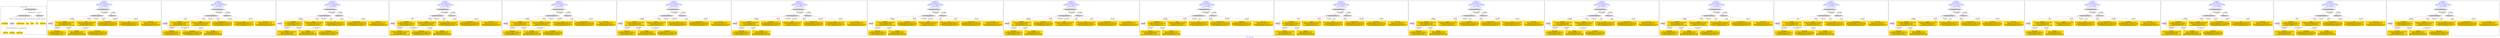 digraph n0 {
fontcolor="blue"
remincross="true"
label="s20-s-lacma.xml"
subgraph cluster_0 {
label="1-correct model"
n2[style="filled",color="white",fillcolor="lightgray",label="CulturalHeritageObject1"];
n3[shape="plaintext",style="filled",fillcolor="gold",label="creationDate"];
n4[style="filled",color="white",fillcolor="lightgray",label="Person1"];
n5[shape="plaintext",style="filled",fillcolor="gold",label="Artwork_Details"];
n6[shape="plaintext",style="filled",fillcolor="gold",label="title"];
n7[shape="plaintext",style="filled",fillcolor="gold",label="Origin"];
n8[shape="plaintext",style="filled",fillcolor="gold",label="ID"];
n9[shape="plaintext",style="filled",fillcolor="gold",label="birthDate"];
n10[shape="plaintext",style="filled",fillcolor="gold",label="deathDate"];
n11[shape="plaintext",style="filled",fillcolor="gold",label="Artist_Name"];
n12[style="filled",color="white",fillcolor="lightgray",label="EuropeanaAggregation1"];
n13[style="filled",color="white",fillcolor="lightgray",label="WebResource1"];
n14[shape="plaintext",style="filled",fillcolor="gold",label="Image_URL"];
}
subgraph cluster_1 {
label="candidate 0\nlink coherence:1.0\nnode coherence:1.0\nconfidence:0.43150605624227223\nmapping score:0.5813353520807575\ncost:10.99964\n-precision:0.55-recall:0.5"
n16[style="filled",color="white",fillcolor="lightgray",label="CulturalHeritageObject1"];
n17[style="filled",color="white",fillcolor="lightgray",label="Person1"];
n18[style="filled",color="white",fillcolor="lightgray",label="EuropeanaAggregation1"];
n19[style="filled",color="white",fillcolor="lightgray",label="WebResource1"];
n20[shape="plaintext",style="filled",fillcolor="gold",label="Image_URL\n[WebResource,classLink,0.728]\n[Document,classLink,0.225]\n[CulturalHeritageObject,description,0.034]\n[CulturalHeritageObject,title,0.012]"];
n21[shape="plaintext",style="filled",fillcolor="gold",label="deathDate\n[CulturalHeritageObject,created,0.378]\n[Person,dateOfDeath,0.282]\n[Person,dateOfBirth,0.243]\n[CulturalHeritageObject,provenance,0.097]"];
n22[shape="plaintext",style="filled",fillcolor="gold",label="creationDate\n[Person,dateOfDeath,0.372]\n[CulturalHeritageObject,created,0.337]\n[Person,dateOfBirth,0.213]\n[CulturalHeritageObject,title,0.078]"];
n23[shape="plaintext",style="filled",fillcolor="gold",label="Origin\n[CulturalHeritageObject,provenance,0.41]\n[Person,nameOfThePerson,0.225]\n[Document,classLink,0.203]\n[CulturalHeritageObject,title,0.161]"];
n24[shape="plaintext",style="filled",fillcolor="gold",label="birthDate\n[Person,dateOfBirth,0.443]\n[Person,dateOfDeath,0.273]\n[CulturalHeritageObject,created,0.242]\n[Person,biographicalInformation,0.042]"];
n25[shape="plaintext",style="filled",fillcolor="gold",label="Artwork_Details\n[CulturalHeritageObject,extent,0.415]\n[CulturalHeritageObject,provenance,0.249]\n[CulturalHeritageObject,description,0.212]\n[CulturalHeritageObject,title,0.124]"];
n26[shape="plaintext",style="filled",fillcolor="gold",label="Artist_Name\n[Person,nameOfThePerson,0.375]\n[CulturalHeritageObject,description,0.286]\n[CulturalHeritageObject,provenance,0.19]\n[CulturalHeritageObject,title,0.15]"];
n27[shape="plaintext",style="filled",fillcolor="gold",label="title\n[CulturalHeritageObject,description,0.331]\n[CulturalHeritageObject,title,0.33]\n[CulturalHeritageObject,provenance,0.189]\n[Person,nameOfThePerson,0.15]"];
}
subgraph cluster_2 {
label="candidate 1\nlink coherence:1.0\nnode coherence:1.0\nconfidence:0.43150605624227223\nmapping score:0.5813353520807575\ncost:10.99978\n-precision:0.45-recall:0.42"
n29[style="filled",color="white",fillcolor="lightgray",label="CulturalHeritageObject1"];
n30[style="filled",color="white",fillcolor="lightgray",label="Person2"];
n31[style="filled",color="white",fillcolor="lightgray",label="EuropeanaAggregation1"];
n32[style="filled",color="white",fillcolor="lightgray",label="WebResource1"];
n33[shape="plaintext",style="filled",fillcolor="gold",label="Image_URL\n[WebResource,classLink,0.728]\n[Document,classLink,0.225]\n[CulturalHeritageObject,description,0.034]\n[CulturalHeritageObject,title,0.012]"];
n34[shape="plaintext",style="filled",fillcolor="gold",label="creationDate\n[Person,dateOfDeath,0.372]\n[CulturalHeritageObject,created,0.337]\n[Person,dateOfBirth,0.213]\n[CulturalHeritageObject,title,0.078]"];
n35[shape="plaintext",style="filled",fillcolor="gold",label="deathDate\n[CulturalHeritageObject,created,0.378]\n[Person,dateOfDeath,0.282]\n[Person,dateOfBirth,0.243]\n[CulturalHeritageObject,provenance,0.097]"];
n36[shape="plaintext",style="filled",fillcolor="gold",label="Origin\n[CulturalHeritageObject,provenance,0.41]\n[Person,nameOfThePerson,0.225]\n[Document,classLink,0.203]\n[CulturalHeritageObject,title,0.161]"];
n37[shape="plaintext",style="filled",fillcolor="gold",label="Artist_Name\n[Person,nameOfThePerson,0.375]\n[CulturalHeritageObject,description,0.286]\n[CulturalHeritageObject,provenance,0.19]\n[CulturalHeritageObject,title,0.15]"];
n38[shape="plaintext",style="filled",fillcolor="gold",label="Artwork_Details\n[CulturalHeritageObject,extent,0.415]\n[CulturalHeritageObject,provenance,0.249]\n[CulturalHeritageObject,description,0.212]\n[CulturalHeritageObject,title,0.124]"];
n39[shape="plaintext",style="filled",fillcolor="gold",label="birthDate\n[Person,dateOfBirth,0.443]\n[Person,dateOfDeath,0.273]\n[CulturalHeritageObject,created,0.242]\n[Person,biographicalInformation,0.042]"];
n40[shape="plaintext",style="filled",fillcolor="gold",label="title\n[CulturalHeritageObject,description,0.331]\n[CulturalHeritageObject,title,0.33]\n[CulturalHeritageObject,provenance,0.189]\n[Person,nameOfThePerson,0.15]"];
}
subgraph cluster_3 {
label="candidate 10\nlink coherence:1.0\nnode coherence:1.0\nconfidence:0.414919385490763\nmapping score:0.5758064618302544\ncost:10.99974\n-precision:0.82-recall:0.75"
n42[style="filled",color="white",fillcolor="lightgray",label="CulturalHeritageObject1"];
n43[style="filled",color="white",fillcolor="lightgray",label="Person1"];
n44[style="filled",color="white",fillcolor="lightgray",label="EuropeanaAggregation1"];
n45[style="filled",color="white",fillcolor="lightgray",label="WebResource2"];
n46[shape="plaintext",style="filled",fillcolor="gold",label="creationDate\n[Person,dateOfDeath,0.372]\n[CulturalHeritageObject,created,0.337]\n[Person,dateOfBirth,0.213]\n[CulturalHeritageObject,title,0.078]"];
n47[shape="plaintext",style="filled",fillcolor="gold",label="deathDate\n[CulturalHeritageObject,created,0.378]\n[Person,dateOfDeath,0.282]\n[Person,dateOfBirth,0.243]\n[CulturalHeritageObject,provenance,0.097]"];
n48[shape="plaintext",style="filled",fillcolor="gold",label="Image_URL\n[WebResource,classLink,0.728]\n[Document,classLink,0.225]\n[CulturalHeritageObject,description,0.034]\n[CulturalHeritageObject,title,0.012]"];
n49[shape="plaintext",style="filled",fillcolor="gold",label="Origin\n[CulturalHeritageObject,provenance,0.41]\n[Person,nameOfThePerson,0.225]\n[Document,classLink,0.203]\n[CulturalHeritageObject,title,0.161]"];
n50[shape="plaintext",style="filled",fillcolor="gold",label="title\n[CulturalHeritageObject,description,0.331]\n[CulturalHeritageObject,title,0.33]\n[CulturalHeritageObject,provenance,0.189]\n[Person,nameOfThePerson,0.15]"];
n51[shape="plaintext",style="filled",fillcolor="gold",label="birthDate\n[Person,dateOfBirth,0.443]\n[Person,dateOfDeath,0.273]\n[CulturalHeritageObject,created,0.242]\n[Person,biographicalInformation,0.042]"];
n52[shape="plaintext",style="filled",fillcolor="gold",label="Artwork_Details\n[CulturalHeritageObject,extent,0.415]\n[CulturalHeritageObject,provenance,0.249]\n[CulturalHeritageObject,description,0.212]\n[CulturalHeritageObject,title,0.124]"];
n53[shape="plaintext",style="filled",fillcolor="gold",label="Artist_Name\n[Person,nameOfThePerson,0.375]\n[CulturalHeritageObject,description,0.286]\n[CulturalHeritageObject,provenance,0.19]\n[CulturalHeritageObject,title,0.15]"];
}
subgraph cluster_4 {
label="candidate 11\nlink coherence:1.0\nnode coherence:1.0\nconfidence:0.414919385490763\nmapping score:0.5758064618302544\ncost:10.99978\n-precision:0.73-recall:0.67"
n55[style="filled",color="white",fillcolor="lightgray",label="CulturalHeritageObject1"];
n56[style="filled",color="white",fillcolor="lightgray",label="Person2"];
n57[style="filled",color="white",fillcolor="lightgray",label="EuropeanaAggregation1"];
n58[style="filled",color="white",fillcolor="lightgray",label="WebResource1"];
n59[shape="plaintext",style="filled",fillcolor="gold",label="Image_URL\n[WebResource,classLink,0.728]\n[Document,classLink,0.225]\n[CulturalHeritageObject,description,0.034]\n[CulturalHeritageObject,title,0.012]"];
n60[shape="plaintext",style="filled",fillcolor="gold",label="deathDate\n[CulturalHeritageObject,created,0.378]\n[Person,dateOfDeath,0.282]\n[Person,dateOfBirth,0.243]\n[CulturalHeritageObject,provenance,0.097]"];
n61[shape="plaintext",style="filled",fillcolor="gold",label="creationDate\n[Person,dateOfDeath,0.372]\n[CulturalHeritageObject,created,0.337]\n[Person,dateOfBirth,0.213]\n[CulturalHeritageObject,title,0.078]"];
n62[shape="plaintext",style="filled",fillcolor="gold",label="Origin\n[CulturalHeritageObject,provenance,0.41]\n[Person,nameOfThePerson,0.225]\n[Document,classLink,0.203]\n[CulturalHeritageObject,title,0.161]"];
n63[shape="plaintext",style="filled",fillcolor="gold",label="title\n[CulturalHeritageObject,description,0.331]\n[CulturalHeritageObject,title,0.33]\n[CulturalHeritageObject,provenance,0.189]\n[Person,nameOfThePerson,0.15]"];
n64[shape="plaintext",style="filled",fillcolor="gold",label="Artist_Name\n[Person,nameOfThePerson,0.375]\n[CulturalHeritageObject,description,0.286]\n[CulturalHeritageObject,provenance,0.19]\n[CulturalHeritageObject,title,0.15]"];
n65[shape="plaintext",style="filled",fillcolor="gold",label="Artwork_Details\n[CulturalHeritageObject,extent,0.415]\n[CulturalHeritageObject,provenance,0.249]\n[CulturalHeritageObject,description,0.212]\n[CulturalHeritageObject,title,0.124]"];
n66[shape="plaintext",style="filled",fillcolor="gold",label="birthDate\n[Person,dateOfBirth,0.443]\n[Person,dateOfDeath,0.273]\n[CulturalHeritageObject,created,0.242]\n[Person,biographicalInformation,0.042]"];
}
subgraph cluster_5 {
label="candidate 12\nlink coherence:1.0\nnode coherence:1.0\nconfidence:0.41373015963623794\nmapping score:0.5754100532120793\ncost:10.99964\n-precision:0.55-recall:0.5"
n68[style="filled",color="white",fillcolor="lightgray",label="CulturalHeritageObject1"];
n69[style="filled",color="white",fillcolor="lightgray",label="Person1"];
n70[style="filled",color="white",fillcolor="lightgray",label="EuropeanaAggregation1"];
n71[style="filled",color="white",fillcolor="lightgray",label="WebResource1"];
n72[shape="plaintext",style="filled",fillcolor="gold",label="Image_URL\n[WebResource,classLink,0.728]\n[Document,classLink,0.225]\n[CulturalHeritageObject,description,0.034]\n[CulturalHeritageObject,title,0.012]"];
n73[shape="plaintext",style="filled",fillcolor="gold",label="deathDate\n[CulturalHeritageObject,created,0.378]\n[Person,dateOfDeath,0.282]\n[Person,dateOfBirth,0.243]\n[CulturalHeritageObject,provenance,0.097]"];
n74[shape="plaintext",style="filled",fillcolor="gold",label="Origin\n[CulturalHeritageObject,provenance,0.41]\n[Person,nameOfThePerson,0.225]\n[Document,classLink,0.203]\n[CulturalHeritageObject,title,0.161]"];
n75[shape="plaintext",style="filled",fillcolor="gold",label="creationDate\n[Person,dateOfDeath,0.372]\n[CulturalHeritageObject,created,0.337]\n[Person,dateOfBirth,0.213]\n[CulturalHeritageObject,title,0.078]"];
n76[shape="plaintext",style="filled",fillcolor="gold",label="title\n[CulturalHeritageObject,description,0.331]\n[CulturalHeritageObject,title,0.33]\n[CulturalHeritageObject,provenance,0.189]\n[Person,nameOfThePerson,0.15]"];
n77[shape="plaintext",style="filled",fillcolor="gold",label="birthDate\n[Person,dateOfBirth,0.443]\n[Person,dateOfDeath,0.273]\n[CulturalHeritageObject,created,0.242]\n[Person,biographicalInformation,0.042]"];
n78[shape="plaintext",style="filled",fillcolor="gold",label="Artwork_Details\n[CulturalHeritageObject,extent,0.415]\n[CulturalHeritageObject,provenance,0.249]\n[CulturalHeritageObject,description,0.212]\n[CulturalHeritageObject,title,0.124]"];
n79[shape="plaintext",style="filled",fillcolor="gold",label="Artist_Name\n[Person,nameOfThePerson,0.375]\n[CulturalHeritageObject,description,0.286]\n[CulturalHeritageObject,provenance,0.19]\n[CulturalHeritageObject,title,0.15]"];
}
subgraph cluster_6 {
label="candidate 13\nlink coherence:1.0\nnode coherence:1.0\nconfidence:0.41373015963623794\nmapping score:0.5754100532120793\ncost:10.99974\n-precision:0.55-recall:0.5"
n81[style="filled",color="white",fillcolor="lightgray",label="CulturalHeritageObject1"];
n82[style="filled",color="white",fillcolor="lightgray",label="Person1"];
n83[style="filled",color="white",fillcolor="lightgray",label="EuropeanaAggregation1"];
n84[style="filled",color="white",fillcolor="lightgray",label="WebResource2"];
n85[shape="plaintext",style="filled",fillcolor="gold",label="deathDate\n[CulturalHeritageObject,created,0.378]\n[Person,dateOfDeath,0.282]\n[Person,dateOfBirth,0.243]\n[CulturalHeritageObject,provenance,0.097]"];
n86[shape="plaintext",style="filled",fillcolor="gold",label="Origin\n[CulturalHeritageObject,provenance,0.41]\n[Person,nameOfThePerson,0.225]\n[Document,classLink,0.203]\n[CulturalHeritageObject,title,0.161]"];
n87[shape="plaintext",style="filled",fillcolor="gold",label="creationDate\n[Person,dateOfDeath,0.372]\n[CulturalHeritageObject,created,0.337]\n[Person,dateOfBirth,0.213]\n[CulturalHeritageObject,title,0.078]"];
n88[shape="plaintext",style="filled",fillcolor="gold",label="Image_URL\n[WebResource,classLink,0.728]\n[Document,classLink,0.225]\n[CulturalHeritageObject,description,0.034]\n[CulturalHeritageObject,title,0.012]"];
n89[shape="plaintext",style="filled",fillcolor="gold",label="title\n[CulturalHeritageObject,description,0.331]\n[CulturalHeritageObject,title,0.33]\n[CulturalHeritageObject,provenance,0.189]\n[Person,nameOfThePerson,0.15]"];
n90[shape="plaintext",style="filled",fillcolor="gold",label="birthDate\n[Person,dateOfBirth,0.443]\n[Person,dateOfDeath,0.273]\n[CulturalHeritageObject,created,0.242]\n[Person,biographicalInformation,0.042]"];
n91[shape="plaintext",style="filled",fillcolor="gold",label="Artwork_Details\n[CulturalHeritageObject,extent,0.415]\n[CulturalHeritageObject,provenance,0.249]\n[CulturalHeritageObject,description,0.212]\n[CulturalHeritageObject,title,0.124]"];
n92[shape="plaintext",style="filled",fillcolor="gold",label="Artist_Name\n[Person,nameOfThePerson,0.375]\n[CulturalHeritageObject,description,0.286]\n[CulturalHeritageObject,provenance,0.19]\n[CulturalHeritageObject,title,0.15]"];
}
subgraph cluster_7 {
label="candidate 14\nlink coherence:1.0\nnode coherence:1.0\nconfidence:0.40837681478954413\nmapping score:0.573625604929848\ncost:10.99964\n-precision:0.45-recall:0.42"
n94[style="filled",color="white",fillcolor="lightgray",label="CulturalHeritageObject1"];
n95[style="filled",color="white",fillcolor="lightgray",label="Person1"];
n96[style="filled",color="white",fillcolor="lightgray",label="EuropeanaAggregation1"];
n97[style="filled",color="white",fillcolor="lightgray",label="WebResource1"];
n98[shape="plaintext",style="filled",fillcolor="gold",label="Image_URL\n[WebResource,classLink,0.728]\n[Document,classLink,0.225]\n[CulturalHeritageObject,description,0.034]\n[CulturalHeritageObject,title,0.012]"];
n99[shape="plaintext",style="filled",fillcolor="gold",label="deathDate\n[CulturalHeritageObject,created,0.378]\n[Person,dateOfDeath,0.282]\n[Person,dateOfBirth,0.243]\n[CulturalHeritageObject,provenance,0.097]"];
n100[shape="plaintext",style="filled",fillcolor="gold",label="creationDate\n[Person,dateOfDeath,0.372]\n[CulturalHeritageObject,created,0.337]\n[Person,dateOfBirth,0.213]\n[CulturalHeritageObject,title,0.078]"];
n101[shape="plaintext",style="filled",fillcolor="gold",label="Artist_Name\n[Person,nameOfThePerson,0.375]\n[CulturalHeritageObject,description,0.286]\n[CulturalHeritageObject,provenance,0.19]\n[CulturalHeritageObject,title,0.15]"];
n102[shape="plaintext",style="filled",fillcolor="gold",label="Origin\n[CulturalHeritageObject,provenance,0.41]\n[Person,nameOfThePerson,0.225]\n[Document,classLink,0.203]\n[CulturalHeritageObject,title,0.161]"];
n103[shape="plaintext",style="filled",fillcolor="gold",label="birthDate\n[Person,dateOfBirth,0.443]\n[Person,dateOfDeath,0.273]\n[CulturalHeritageObject,created,0.242]\n[Person,biographicalInformation,0.042]"];
n104[shape="plaintext",style="filled",fillcolor="gold",label="Artwork_Details\n[CulturalHeritageObject,extent,0.415]\n[CulturalHeritageObject,provenance,0.249]\n[CulturalHeritageObject,description,0.212]\n[CulturalHeritageObject,title,0.124]"];
n105[shape="plaintext",style="filled",fillcolor="gold",label="title\n[CulturalHeritageObject,description,0.331]\n[CulturalHeritageObject,title,0.33]\n[CulturalHeritageObject,provenance,0.189]\n[Person,nameOfThePerson,0.15]"];
}
subgraph cluster_8 {
label="candidate 15\nlink coherence:1.0\nnode coherence:1.0\nconfidence:0.4081691873599711\nmapping score:0.5735563957866571\ncost:10.99964\n-precision:0.55-recall:0.5"
n107[style="filled",color="white",fillcolor="lightgray",label="CulturalHeritageObject1"];
n108[style="filled",color="white",fillcolor="lightgray",label="Person1"];
n109[style="filled",color="white",fillcolor="lightgray",label="EuropeanaAggregation1"];
n110[style="filled",color="white",fillcolor="lightgray",label="WebResource1"];
n111[shape="plaintext",style="filled",fillcolor="gold",label="Image_URL\n[WebResource,classLink,0.728]\n[Document,classLink,0.225]\n[CulturalHeritageObject,description,0.034]\n[CulturalHeritageObject,title,0.012]"];
n112[shape="plaintext",style="filled",fillcolor="gold",label="deathDate\n[CulturalHeritageObject,created,0.378]\n[Person,dateOfDeath,0.282]\n[Person,dateOfBirth,0.243]\n[CulturalHeritageObject,provenance,0.097]"];
n113[shape="plaintext",style="filled",fillcolor="gold",label="creationDate\n[Person,dateOfDeath,0.372]\n[CulturalHeritageObject,created,0.337]\n[Person,dateOfBirth,0.213]\n[CulturalHeritageObject,title,0.078]"];
n114[shape="plaintext",style="filled",fillcolor="gold",label="Artist_Name\n[Person,nameOfThePerson,0.375]\n[CulturalHeritageObject,description,0.286]\n[CulturalHeritageObject,provenance,0.19]\n[CulturalHeritageObject,title,0.15]"];
n115[shape="plaintext",style="filled",fillcolor="gold",label="Origin\n[CulturalHeritageObject,provenance,0.41]\n[Person,nameOfThePerson,0.225]\n[Document,classLink,0.203]\n[CulturalHeritageObject,title,0.161]"];
n116[shape="plaintext",style="filled",fillcolor="gold",label="title\n[CulturalHeritageObject,description,0.331]\n[CulturalHeritageObject,title,0.33]\n[CulturalHeritageObject,provenance,0.189]\n[Person,nameOfThePerson,0.15]"];
n117[shape="plaintext",style="filled",fillcolor="gold",label="birthDate\n[Person,dateOfBirth,0.443]\n[Person,dateOfDeath,0.273]\n[CulturalHeritageObject,created,0.242]\n[Person,biographicalInformation,0.042]"];
n118[shape="plaintext",style="filled",fillcolor="gold",label="Artwork_Details\n[CulturalHeritageObject,extent,0.415]\n[CulturalHeritageObject,provenance,0.249]\n[CulturalHeritageObject,description,0.212]\n[CulturalHeritageObject,title,0.124]"];
}
subgraph cluster_9 {
label="candidate 16\nlink coherence:1.0\nnode coherence:1.0\nconfidence:0.4081691873599711\nmapping score:0.5735563957866571\ncost:10.99974\n-precision:0.55-recall:0.5"
n120[style="filled",color="white",fillcolor="lightgray",label="CulturalHeritageObject1"];
n121[style="filled",color="white",fillcolor="lightgray",label="Person1"];
n122[style="filled",color="white",fillcolor="lightgray",label="EuropeanaAggregation1"];
n123[style="filled",color="white",fillcolor="lightgray",label="WebResource2"];
n124[shape="plaintext",style="filled",fillcolor="gold",label="deathDate\n[CulturalHeritageObject,created,0.378]\n[Person,dateOfDeath,0.282]\n[Person,dateOfBirth,0.243]\n[CulturalHeritageObject,provenance,0.097]"];
n125[shape="plaintext",style="filled",fillcolor="gold",label="creationDate\n[Person,dateOfDeath,0.372]\n[CulturalHeritageObject,created,0.337]\n[Person,dateOfBirth,0.213]\n[CulturalHeritageObject,title,0.078]"];
n126[shape="plaintext",style="filled",fillcolor="gold",label="Artist_Name\n[Person,nameOfThePerson,0.375]\n[CulturalHeritageObject,description,0.286]\n[CulturalHeritageObject,provenance,0.19]\n[CulturalHeritageObject,title,0.15]"];
n127[shape="plaintext",style="filled",fillcolor="gold",label="Image_URL\n[WebResource,classLink,0.728]\n[Document,classLink,0.225]\n[CulturalHeritageObject,description,0.034]\n[CulturalHeritageObject,title,0.012]"];
n128[shape="plaintext",style="filled",fillcolor="gold",label="Origin\n[CulturalHeritageObject,provenance,0.41]\n[Person,nameOfThePerson,0.225]\n[Document,classLink,0.203]\n[CulturalHeritageObject,title,0.161]"];
n129[shape="plaintext",style="filled",fillcolor="gold",label="title\n[CulturalHeritageObject,description,0.331]\n[CulturalHeritageObject,title,0.33]\n[CulturalHeritageObject,provenance,0.189]\n[Person,nameOfThePerson,0.15]"];
n130[shape="plaintext",style="filled",fillcolor="gold",label="birthDate\n[Person,dateOfBirth,0.443]\n[Person,dateOfDeath,0.273]\n[CulturalHeritageObject,created,0.242]\n[Person,biographicalInformation,0.042]"];
n131[shape="plaintext",style="filled",fillcolor="gold",label="Artwork_Details\n[CulturalHeritageObject,extent,0.415]\n[CulturalHeritageObject,provenance,0.249]\n[CulturalHeritageObject,description,0.212]\n[CulturalHeritageObject,title,0.124]"];
}
subgraph cluster_10 {
label="candidate 17\nlink coherence:1.0\nnode coherence:1.0\nconfidence:0.4038163036305059\nmapping score:0.572105434543502\ncost:10.99964\n-precision:0.73-recall:0.67"
n133[style="filled",color="white",fillcolor="lightgray",label="CulturalHeritageObject1"];
n134[style="filled",color="white",fillcolor="lightgray",label="Person1"];
n135[style="filled",color="white",fillcolor="lightgray",label="EuropeanaAggregation1"];
n136[style="filled",color="white",fillcolor="lightgray",label="WebResource1"];
n137[shape="plaintext",style="filled",fillcolor="gold",label="Image_URL\n[WebResource,classLink,0.728]\n[Document,classLink,0.225]\n[CulturalHeritageObject,description,0.034]\n[CulturalHeritageObject,title,0.012]"];
n138[shape="plaintext",style="filled",fillcolor="gold",label="creationDate\n[Person,dateOfDeath,0.372]\n[CulturalHeritageObject,created,0.337]\n[Person,dateOfBirth,0.213]\n[CulturalHeritageObject,title,0.078]"];
n139[shape="plaintext",style="filled",fillcolor="gold",label="deathDate\n[CulturalHeritageObject,created,0.378]\n[Person,dateOfDeath,0.282]\n[Person,dateOfBirth,0.243]\n[CulturalHeritageObject,provenance,0.097]"];
n140[shape="plaintext",style="filled",fillcolor="gold",label="Origin\n[CulturalHeritageObject,provenance,0.41]\n[Person,nameOfThePerson,0.225]\n[Document,classLink,0.203]\n[CulturalHeritageObject,title,0.161]"];
n141[shape="plaintext",style="filled",fillcolor="gold",label="title\n[CulturalHeritageObject,description,0.331]\n[CulturalHeritageObject,title,0.33]\n[CulturalHeritageObject,provenance,0.189]\n[Person,nameOfThePerson,0.15]"];
n142[shape="plaintext",style="filled",fillcolor="gold",label="birthDate\n[Person,dateOfBirth,0.443]\n[Person,dateOfDeath,0.273]\n[CulturalHeritageObject,created,0.242]\n[Person,biographicalInformation,0.042]"];
n143[shape="plaintext",style="filled",fillcolor="gold",label="Artwork_Details\n[CulturalHeritageObject,extent,0.415]\n[CulturalHeritageObject,provenance,0.249]\n[CulturalHeritageObject,description,0.212]\n[CulturalHeritageObject,title,0.124]"];
n144[shape="plaintext",style="filled",fillcolor="gold",label="Artist_Name\n[Person,nameOfThePerson,0.375]\n[CulturalHeritageObject,description,0.286]\n[CulturalHeritageObject,provenance,0.19]\n[CulturalHeritageObject,title,0.15]"];
}
subgraph cluster_11 {
label="candidate 18\nlink coherence:1.0\nnode coherence:1.0\nconfidence:0.4038163036305059\nmapping score:0.572105434543502\ncost:10.99978\n-precision:0.64-recall:0.58"
n146[style="filled",color="white",fillcolor="lightgray",label="CulturalHeritageObject1"];
n147[style="filled",color="white",fillcolor="lightgray",label="Person2"];
n148[style="filled",color="white",fillcolor="lightgray",label="EuropeanaAggregation1"];
n149[style="filled",color="white",fillcolor="lightgray",label="WebResource1"];
n150[shape="plaintext",style="filled",fillcolor="gold",label="Image_URL\n[WebResource,classLink,0.728]\n[Document,classLink,0.225]\n[CulturalHeritageObject,description,0.034]\n[CulturalHeritageObject,title,0.012]"];
n151[shape="plaintext",style="filled",fillcolor="gold",label="deathDate\n[CulturalHeritageObject,created,0.378]\n[Person,dateOfDeath,0.282]\n[Person,dateOfBirth,0.243]\n[CulturalHeritageObject,provenance,0.097]"];
n152[shape="plaintext",style="filled",fillcolor="gold",label="creationDate\n[Person,dateOfDeath,0.372]\n[CulturalHeritageObject,created,0.337]\n[Person,dateOfBirth,0.213]\n[CulturalHeritageObject,title,0.078]"];
n153[shape="plaintext",style="filled",fillcolor="gold",label="Origin\n[CulturalHeritageObject,provenance,0.41]\n[Person,nameOfThePerson,0.225]\n[Document,classLink,0.203]\n[CulturalHeritageObject,title,0.161]"];
n154[shape="plaintext",style="filled",fillcolor="gold",label="title\n[CulturalHeritageObject,description,0.331]\n[CulturalHeritageObject,title,0.33]\n[CulturalHeritageObject,provenance,0.189]\n[Person,nameOfThePerson,0.15]"];
n155[shape="plaintext",style="filled",fillcolor="gold",label="Artwork_Details\n[CulturalHeritageObject,extent,0.415]\n[CulturalHeritageObject,provenance,0.249]\n[CulturalHeritageObject,description,0.212]\n[CulturalHeritageObject,title,0.124]"];
n156[shape="plaintext",style="filled",fillcolor="gold",label="birthDate\n[Person,dateOfBirth,0.443]\n[Person,dateOfDeath,0.273]\n[CulturalHeritageObject,created,0.242]\n[Person,biographicalInformation,0.042]"];
n157[shape="plaintext",style="filled",fillcolor="gold",label="Artist_Name\n[Person,nameOfThePerson,0.375]\n[CulturalHeritageObject,description,0.286]\n[CulturalHeritageObject,provenance,0.19]\n[CulturalHeritageObject,title,0.15]"];
}
subgraph cluster_12 {
label="candidate 19\nlink coherence:1.0\nnode coherence:1.0\nconfidence:0.4033626559694963\nmapping score:0.5719542186564988\ncost:10.99964\n-precision:0.45-recall:0.42"
n159[style="filled",color="white",fillcolor="lightgray",label="CulturalHeritageObject1"];
n160[style="filled",color="white",fillcolor="lightgray",label="Person1"];
n161[style="filled",color="white",fillcolor="lightgray",label="EuropeanaAggregation1"];
n162[style="filled",color="white",fillcolor="lightgray",label="WebResource1"];
n163[shape="plaintext",style="filled",fillcolor="gold",label="Image_URL\n[WebResource,classLink,0.728]\n[Document,classLink,0.225]\n[CulturalHeritageObject,description,0.034]\n[CulturalHeritageObject,title,0.012]"];
n164[shape="plaintext",style="filled",fillcolor="gold",label="deathDate\n[CulturalHeritageObject,created,0.378]\n[Person,dateOfDeath,0.282]\n[Person,dateOfBirth,0.243]\n[CulturalHeritageObject,provenance,0.097]"];
n165[shape="plaintext",style="filled",fillcolor="gold",label="creationDate\n[Person,dateOfDeath,0.372]\n[CulturalHeritageObject,created,0.337]\n[Person,dateOfBirth,0.213]\n[CulturalHeritageObject,title,0.078]"];
n166[shape="plaintext",style="filled",fillcolor="gold",label="Origin\n[CulturalHeritageObject,provenance,0.41]\n[Person,nameOfThePerson,0.225]\n[Document,classLink,0.203]\n[CulturalHeritageObject,title,0.161]"];
n167[shape="plaintext",style="filled",fillcolor="gold",label="Artist_Name\n[Person,nameOfThePerson,0.375]\n[CulturalHeritageObject,description,0.286]\n[CulturalHeritageObject,provenance,0.19]\n[CulturalHeritageObject,title,0.15]"];
n168[shape="plaintext",style="filled",fillcolor="gold",label="birthDate\n[Person,dateOfBirth,0.443]\n[Person,dateOfDeath,0.273]\n[CulturalHeritageObject,created,0.242]\n[Person,biographicalInformation,0.042]"];
n169[shape="plaintext",style="filled",fillcolor="gold",label="Artwork_Details\n[CulturalHeritageObject,extent,0.415]\n[CulturalHeritageObject,provenance,0.249]\n[CulturalHeritageObject,description,0.212]\n[CulturalHeritageObject,title,0.124]"];
n170[shape="plaintext",style="filled",fillcolor="gold",label="title\n[CulturalHeritageObject,description,0.331]\n[CulturalHeritageObject,title,0.33]\n[CulturalHeritageObject,provenance,0.189]\n[Person,nameOfThePerson,0.15]"];
}
subgraph cluster_13 {
label="candidate 2\nlink coherence:1.0\nnode coherence:1.0\nconfidence:0.4312984288126992\nmapping score:0.5812661429375664\ncost:10.99964\n-precision:0.64-recall:0.58"
n172[style="filled",color="white",fillcolor="lightgray",label="CulturalHeritageObject1"];
n173[style="filled",color="white",fillcolor="lightgray",label="Person1"];
n174[style="filled",color="white",fillcolor="lightgray",label="EuropeanaAggregation1"];
n175[style="filled",color="white",fillcolor="lightgray",label="WebResource1"];
n176[shape="plaintext",style="filled",fillcolor="gold",label="Image_URL\n[WebResource,classLink,0.728]\n[Document,classLink,0.225]\n[CulturalHeritageObject,description,0.034]\n[CulturalHeritageObject,title,0.012]"];
n177[shape="plaintext",style="filled",fillcolor="gold",label="deathDate\n[CulturalHeritageObject,created,0.378]\n[Person,dateOfDeath,0.282]\n[Person,dateOfBirth,0.243]\n[CulturalHeritageObject,provenance,0.097]"];
n178[shape="plaintext",style="filled",fillcolor="gold",label="creationDate\n[Person,dateOfDeath,0.372]\n[CulturalHeritageObject,created,0.337]\n[Person,dateOfBirth,0.213]\n[CulturalHeritageObject,title,0.078]"];
n179[shape="plaintext",style="filled",fillcolor="gold",label="Origin\n[CulturalHeritageObject,provenance,0.41]\n[Person,nameOfThePerson,0.225]\n[Document,classLink,0.203]\n[CulturalHeritageObject,title,0.161]"];
n180[shape="plaintext",style="filled",fillcolor="gold",label="title\n[CulturalHeritageObject,description,0.331]\n[CulturalHeritageObject,title,0.33]\n[CulturalHeritageObject,provenance,0.189]\n[Person,nameOfThePerson,0.15]"];
n181[shape="plaintext",style="filled",fillcolor="gold",label="birthDate\n[Person,dateOfBirth,0.443]\n[Person,dateOfDeath,0.273]\n[CulturalHeritageObject,created,0.242]\n[Person,biographicalInformation,0.042]"];
n182[shape="plaintext",style="filled",fillcolor="gold",label="Artwork_Details\n[CulturalHeritageObject,extent,0.415]\n[CulturalHeritageObject,provenance,0.249]\n[CulturalHeritageObject,description,0.212]\n[CulturalHeritageObject,title,0.124]"];
n183[shape="plaintext",style="filled",fillcolor="gold",label="Artist_Name\n[Person,nameOfThePerson,0.375]\n[CulturalHeritageObject,description,0.286]\n[CulturalHeritageObject,provenance,0.19]\n[CulturalHeritageObject,title,0.15]"];
}
subgraph cluster_14 {
label="candidate 3\nlink coherence:1.0\nnode coherence:1.0\nconfidence:0.4312984288126992\nmapping score:0.5812661429375664\ncost:10.99974\n-precision:0.64-recall:0.58"
n185[style="filled",color="white",fillcolor="lightgray",label="CulturalHeritageObject1"];
n186[style="filled",color="white",fillcolor="lightgray",label="Person1"];
n187[style="filled",color="white",fillcolor="lightgray",label="EuropeanaAggregation1"];
n188[style="filled",color="white",fillcolor="lightgray",label="WebResource2"];
n189[shape="plaintext",style="filled",fillcolor="gold",label="deathDate\n[CulturalHeritageObject,created,0.378]\n[Person,dateOfDeath,0.282]\n[Person,dateOfBirth,0.243]\n[CulturalHeritageObject,provenance,0.097]"];
n190[shape="plaintext",style="filled",fillcolor="gold",label="creationDate\n[Person,dateOfDeath,0.372]\n[CulturalHeritageObject,created,0.337]\n[Person,dateOfBirth,0.213]\n[CulturalHeritageObject,title,0.078]"];
n191[shape="plaintext",style="filled",fillcolor="gold",label="Image_URL\n[WebResource,classLink,0.728]\n[Document,classLink,0.225]\n[CulturalHeritageObject,description,0.034]\n[CulturalHeritageObject,title,0.012]"];
n192[shape="plaintext",style="filled",fillcolor="gold",label="Origin\n[CulturalHeritageObject,provenance,0.41]\n[Person,nameOfThePerson,0.225]\n[Document,classLink,0.203]\n[CulturalHeritageObject,title,0.161]"];
n193[shape="plaintext",style="filled",fillcolor="gold",label="title\n[CulturalHeritageObject,description,0.331]\n[CulturalHeritageObject,title,0.33]\n[CulturalHeritageObject,provenance,0.189]\n[Person,nameOfThePerson,0.15]"];
n194[shape="plaintext",style="filled",fillcolor="gold",label="birthDate\n[Person,dateOfBirth,0.443]\n[Person,dateOfDeath,0.273]\n[CulturalHeritageObject,created,0.242]\n[Person,biographicalInformation,0.042]"];
n195[shape="plaintext",style="filled",fillcolor="gold",label="Artwork_Details\n[CulturalHeritageObject,extent,0.415]\n[CulturalHeritageObject,provenance,0.249]\n[CulturalHeritageObject,description,0.212]\n[CulturalHeritageObject,title,0.124]"];
n196[shape="plaintext",style="filled",fillcolor="gold",label="Artist_Name\n[Person,nameOfThePerson,0.375]\n[CulturalHeritageObject,description,0.286]\n[CulturalHeritageObject,provenance,0.19]\n[CulturalHeritageObject,title,0.15]"];
}
subgraph cluster_15 {
label="candidate 4\nlink coherence:1.0\nnode coherence:1.0\nconfidence:0.4312984288126992\nmapping score:0.5812661429375664\ncost:10.99978\n-precision:0.55-recall:0.5"
n198[style="filled",color="white",fillcolor="lightgray",label="CulturalHeritageObject1"];
n199[style="filled",color="white",fillcolor="lightgray",label="Person2"];
n200[style="filled",color="white",fillcolor="lightgray",label="EuropeanaAggregation1"];
n201[style="filled",color="white",fillcolor="lightgray",label="WebResource1"];
n202[shape="plaintext",style="filled",fillcolor="gold",label="Image_URL\n[WebResource,classLink,0.728]\n[Document,classLink,0.225]\n[CulturalHeritageObject,description,0.034]\n[CulturalHeritageObject,title,0.012]"];
n203[shape="plaintext",style="filled",fillcolor="gold",label="creationDate\n[Person,dateOfDeath,0.372]\n[CulturalHeritageObject,created,0.337]\n[Person,dateOfBirth,0.213]\n[CulturalHeritageObject,title,0.078]"];
n204[shape="plaintext",style="filled",fillcolor="gold",label="deathDate\n[CulturalHeritageObject,created,0.378]\n[Person,dateOfDeath,0.282]\n[Person,dateOfBirth,0.243]\n[CulturalHeritageObject,provenance,0.097]"];
n205[shape="plaintext",style="filled",fillcolor="gold",label="Origin\n[CulturalHeritageObject,provenance,0.41]\n[Person,nameOfThePerson,0.225]\n[Document,classLink,0.203]\n[CulturalHeritageObject,title,0.161]"];
n206[shape="plaintext",style="filled",fillcolor="gold",label="title\n[CulturalHeritageObject,description,0.331]\n[CulturalHeritageObject,title,0.33]\n[CulturalHeritageObject,provenance,0.189]\n[Person,nameOfThePerson,0.15]"];
n207[shape="plaintext",style="filled",fillcolor="gold",label="Artist_Name\n[Person,nameOfThePerson,0.375]\n[CulturalHeritageObject,description,0.286]\n[CulturalHeritageObject,provenance,0.19]\n[CulturalHeritageObject,title,0.15]"];
n208[shape="plaintext",style="filled",fillcolor="gold",label="Artwork_Details\n[CulturalHeritageObject,extent,0.415]\n[CulturalHeritageObject,provenance,0.249]\n[CulturalHeritageObject,description,0.212]\n[CulturalHeritageObject,title,0.124]"];
n209[shape="plaintext",style="filled",fillcolor="gold",label="birthDate\n[Person,dateOfBirth,0.443]\n[Person,dateOfDeath,0.273]\n[CulturalHeritageObject,created,0.242]\n[Person,biographicalInformation,0.042]"];
}
subgraph cluster_16 {
label="candidate 5\nlink coherence:1.0\nnode coherence:1.0\nconfidence:0.4201953469524421\nmapping score:0.577565115650814\ncost:10.99964\n-precision:0.55-recall:0.5"
n211[style="filled",color="white",fillcolor="lightgray",label="CulturalHeritageObject1"];
n212[style="filled",color="white",fillcolor="lightgray",label="Person1"];
n213[style="filled",color="white",fillcolor="lightgray",label="EuropeanaAggregation1"];
n214[style="filled",color="white",fillcolor="lightgray",label="WebResource1"];
n215[shape="plaintext",style="filled",fillcolor="gold",label="Image_URL\n[WebResource,classLink,0.728]\n[Document,classLink,0.225]\n[CulturalHeritageObject,description,0.034]\n[CulturalHeritageObject,title,0.012]"];
n216[shape="plaintext",style="filled",fillcolor="gold",label="deathDate\n[CulturalHeritageObject,created,0.378]\n[Person,dateOfDeath,0.282]\n[Person,dateOfBirth,0.243]\n[CulturalHeritageObject,provenance,0.097]"];
n217[shape="plaintext",style="filled",fillcolor="gold",label="creationDate\n[Person,dateOfDeath,0.372]\n[CulturalHeritageObject,created,0.337]\n[Person,dateOfBirth,0.213]\n[CulturalHeritageObject,title,0.078]"];
n218[shape="plaintext",style="filled",fillcolor="gold",label="Origin\n[CulturalHeritageObject,provenance,0.41]\n[Person,nameOfThePerson,0.225]\n[Document,classLink,0.203]\n[CulturalHeritageObject,title,0.161]"];
n219[shape="plaintext",style="filled",fillcolor="gold",label="title\n[CulturalHeritageObject,description,0.331]\n[CulturalHeritageObject,title,0.33]\n[CulturalHeritageObject,provenance,0.189]\n[Person,nameOfThePerson,0.15]"];
n220[shape="plaintext",style="filled",fillcolor="gold",label="birthDate\n[Person,dateOfBirth,0.443]\n[Person,dateOfDeath,0.273]\n[CulturalHeritageObject,created,0.242]\n[Person,biographicalInformation,0.042]"];
n221[shape="plaintext",style="filled",fillcolor="gold",label="Artwork_Details\n[CulturalHeritageObject,extent,0.415]\n[CulturalHeritageObject,provenance,0.249]\n[CulturalHeritageObject,description,0.212]\n[CulturalHeritageObject,title,0.124]"];
n222[shape="plaintext",style="filled",fillcolor="gold",label="Artist_Name\n[Person,nameOfThePerson,0.375]\n[CulturalHeritageObject,description,0.286]\n[CulturalHeritageObject,provenance,0.19]\n[CulturalHeritageObject,title,0.15]"];
}
subgraph cluster_17 {
label="candidate 6\nlink coherence:1.0\nnode coherence:1.0\nconfidence:0.4201953469524421\nmapping score:0.577565115650814\ncost:10.99978\n-precision:0.45-recall:0.42"
n224[style="filled",color="white",fillcolor="lightgray",label="CulturalHeritageObject1"];
n225[style="filled",color="white",fillcolor="lightgray",label="Person2"];
n226[style="filled",color="white",fillcolor="lightgray",label="EuropeanaAggregation1"];
n227[style="filled",color="white",fillcolor="lightgray",label="WebResource1"];
n228[shape="plaintext",style="filled",fillcolor="gold",label="Image_URL\n[WebResource,classLink,0.728]\n[Document,classLink,0.225]\n[CulturalHeritageObject,description,0.034]\n[CulturalHeritageObject,title,0.012]"];
n229[shape="plaintext",style="filled",fillcolor="gold",label="creationDate\n[Person,dateOfDeath,0.372]\n[CulturalHeritageObject,created,0.337]\n[Person,dateOfBirth,0.213]\n[CulturalHeritageObject,title,0.078]"];
n230[shape="plaintext",style="filled",fillcolor="gold",label="deathDate\n[CulturalHeritageObject,created,0.378]\n[Person,dateOfDeath,0.282]\n[Person,dateOfBirth,0.243]\n[CulturalHeritageObject,provenance,0.097]"];
n231[shape="plaintext",style="filled",fillcolor="gold",label="Origin\n[CulturalHeritageObject,provenance,0.41]\n[Person,nameOfThePerson,0.225]\n[Document,classLink,0.203]\n[CulturalHeritageObject,title,0.161]"];
n232[shape="plaintext",style="filled",fillcolor="gold",label="title\n[CulturalHeritageObject,description,0.331]\n[CulturalHeritageObject,title,0.33]\n[CulturalHeritageObject,provenance,0.189]\n[Person,nameOfThePerson,0.15]"];
n233[shape="plaintext",style="filled",fillcolor="gold",label="Artwork_Details\n[CulturalHeritageObject,extent,0.415]\n[CulturalHeritageObject,provenance,0.249]\n[CulturalHeritageObject,description,0.212]\n[CulturalHeritageObject,title,0.124]"];
n234[shape="plaintext",style="filled",fillcolor="gold",label="birthDate\n[Person,dateOfBirth,0.443]\n[Person,dateOfDeath,0.273]\n[CulturalHeritageObject,created,0.242]\n[Person,biographicalInformation,0.042]"];
n235[shape="plaintext",style="filled",fillcolor="gold",label="Artist_Name\n[Person,nameOfThePerson,0.375]\n[CulturalHeritageObject,description,0.286]\n[CulturalHeritageObject,provenance,0.19]\n[CulturalHeritageObject,title,0.15]"];
}
subgraph cluster_18 {
label="candidate 7\nlink coherence:1.0\nnode coherence:1.0\nconfidence:0.41512701292033605\nmapping score:0.5758756709734453\ncost:10.99964\n-precision:0.73-recall:0.67"
n237[style="filled",color="white",fillcolor="lightgray",label="CulturalHeritageObject1"];
n238[style="filled",color="white",fillcolor="lightgray",label="Person1"];
n239[style="filled",color="white",fillcolor="lightgray",label="EuropeanaAggregation1"];
n240[style="filled",color="white",fillcolor="lightgray",label="WebResource1"];
n241[shape="plaintext",style="filled",fillcolor="gold",label="Image_URL\n[WebResource,classLink,0.728]\n[Document,classLink,0.225]\n[CulturalHeritageObject,description,0.034]\n[CulturalHeritageObject,title,0.012]"];
n242[shape="plaintext",style="filled",fillcolor="gold",label="creationDate\n[Person,dateOfDeath,0.372]\n[CulturalHeritageObject,created,0.337]\n[Person,dateOfBirth,0.213]\n[CulturalHeritageObject,title,0.078]"];
n243[shape="plaintext",style="filled",fillcolor="gold",label="deathDate\n[CulturalHeritageObject,created,0.378]\n[Person,dateOfDeath,0.282]\n[Person,dateOfBirth,0.243]\n[CulturalHeritageObject,provenance,0.097]"];
n244[shape="plaintext",style="filled",fillcolor="gold",label="Origin\n[CulturalHeritageObject,provenance,0.41]\n[Person,nameOfThePerson,0.225]\n[Document,classLink,0.203]\n[CulturalHeritageObject,title,0.161]"];
n245[shape="plaintext",style="filled",fillcolor="gold",label="birthDate\n[Person,dateOfBirth,0.443]\n[Person,dateOfDeath,0.273]\n[CulturalHeritageObject,created,0.242]\n[Person,biographicalInformation,0.042]"];
n246[shape="plaintext",style="filled",fillcolor="gold",label="Artwork_Details\n[CulturalHeritageObject,extent,0.415]\n[CulturalHeritageObject,provenance,0.249]\n[CulturalHeritageObject,description,0.212]\n[CulturalHeritageObject,title,0.124]"];
n247[shape="plaintext",style="filled",fillcolor="gold",label="Artist_Name\n[Person,nameOfThePerson,0.375]\n[CulturalHeritageObject,description,0.286]\n[CulturalHeritageObject,provenance,0.19]\n[CulturalHeritageObject,title,0.15]"];
n248[shape="plaintext",style="filled",fillcolor="gold",label="title\n[CulturalHeritageObject,description,0.331]\n[CulturalHeritageObject,title,0.33]\n[CulturalHeritageObject,provenance,0.189]\n[Person,nameOfThePerson,0.15]"];
}
subgraph cluster_19 {
label="candidate 8\nlink coherence:1.0\nnode coherence:1.0\nconfidence:0.41512701292033605\nmapping score:0.5758756709734453\ncost:10.99978\n-precision:0.64-recall:0.58"
n250[style="filled",color="white",fillcolor="lightgray",label="CulturalHeritageObject1"];
n251[style="filled",color="white",fillcolor="lightgray",label="Person2"];
n252[style="filled",color="white",fillcolor="lightgray",label="EuropeanaAggregation1"];
n253[style="filled",color="white",fillcolor="lightgray",label="WebResource1"];
n254[shape="plaintext",style="filled",fillcolor="gold",label="Image_URL\n[WebResource,classLink,0.728]\n[Document,classLink,0.225]\n[CulturalHeritageObject,description,0.034]\n[CulturalHeritageObject,title,0.012]"];
n255[shape="plaintext",style="filled",fillcolor="gold",label="deathDate\n[CulturalHeritageObject,created,0.378]\n[Person,dateOfDeath,0.282]\n[Person,dateOfBirth,0.243]\n[CulturalHeritageObject,provenance,0.097]"];
n256[shape="plaintext",style="filled",fillcolor="gold",label="creationDate\n[Person,dateOfDeath,0.372]\n[CulturalHeritageObject,created,0.337]\n[Person,dateOfBirth,0.213]\n[CulturalHeritageObject,title,0.078]"];
n257[shape="plaintext",style="filled",fillcolor="gold",label="Origin\n[CulturalHeritageObject,provenance,0.41]\n[Person,nameOfThePerson,0.225]\n[Document,classLink,0.203]\n[CulturalHeritageObject,title,0.161]"];
n258[shape="plaintext",style="filled",fillcolor="gold",label="Artist_Name\n[Person,nameOfThePerson,0.375]\n[CulturalHeritageObject,description,0.286]\n[CulturalHeritageObject,provenance,0.19]\n[CulturalHeritageObject,title,0.15]"];
n259[shape="plaintext",style="filled",fillcolor="gold",label="Artwork_Details\n[CulturalHeritageObject,extent,0.415]\n[CulturalHeritageObject,provenance,0.249]\n[CulturalHeritageObject,description,0.212]\n[CulturalHeritageObject,title,0.124]"];
n260[shape="plaintext",style="filled",fillcolor="gold",label="birthDate\n[Person,dateOfBirth,0.443]\n[Person,dateOfDeath,0.273]\n[CulturalHeritageObject,created,0.242]\n[Person,biographicalInformation,0.042]"];
n261[shape="plaintext",style="filled",fillcolor="gold",label="title\n[CulturalHeritageObject,description,0.331]\n[CulturalHeritageObject,title,0.33]\n[CulturalHeritageObject,provenance,0.189]\n[Person,nameOfThePerson,0.15]"];
}
subgraph cluster_20 {
label="candidate 9\nlink coherence:1.0\nnode coherence:1.0\nconfidence:0.414919385490763\nmapping score:0.5758064618302544\ncost:10.99964\n-precision:0.82-recall:0.75"
n263[style="filled",color="white",fillcolor="lightgray",label="CulturalHeritageObject1"];
n264[style="filled",color="white",fillcolor="lightgray",label="Person1"];
n265[style="filled",color="white",fillcolor="lightgray",label="EuropeanaAggregation1"];
n266[style="filled",color="white",fillcolor="lightgray",label="WebResource1"];
n267[shape="plaintext",style="filled",fillcolor="gold",label="Image_URL\n[WebResource,classLink,0.728]\n[Document,classLink,0.225]\n[CulturalHeritageObject,description,0.034]\n[CulturalHeritageObject,title,0.012]"];
n268[shape="plaintext",style="filled",fillcolor="gold",label="creationDate\n[Person,dateOfDeath,0.372]\n[CulturalHeritageObject,created,0.337]\n[Person,dateOfBirth,0.213]\n[CulturalHeritageObject,title,0.078]"];
n269[shape="plaintext",style="filled",fillcolor="gold",label="deathDate\n[CulturalHeritageObject,created,0.378]\n[Person,dateOfDeath,0.282]\n[Person,dateOfBirth,0.243]\n[CulturalHeritageObject,provenance,0.097]"];
n270[shape="plaintext",style="filled",fillcolor="gold",label="Origin\n[CulturalHeritageObject,provenance,0.41]\n[Person,nameOfThePerson,0.225]\n[Document,classLink,0.203]\n[CulturalHeritageObject,title,0.161]"];
n271[shape="plaintext",style="filled",fillcolor="gold",label="title\n[CulturalHeritageObject,description,0.331]\n[CulturalHeritageObject,title,0.33]\n[CulturalHeritageObject,provenance,0.189]\n[Person,nameOfThePerson,0.15]"];
n272[shape="plaintext",style="filled",fillcolor="gold",label="birthDate\n[Person,dateOfBirth,0.443]\n[Person,dateOfDeath,0.273]\n[CulturalHeritageObject,created,0.242]\n[Person,biographicalInformation,0.042]"];
n273[shape="plaintext",style="filled",fillcolor="gold",label="Artwork_Details\n[CulturalHeritageObject,extent,0.415]\n[CulturalHeritageObject,provenance,0.249]\n[CulturalHeritageObject,description,0.212]\n[CulturalHeritageObject,title,0.124]"];
n274[shape="plaintext",style="filled",fillcolor="gold",label="Artist_Name\n[Person,nameOfThePerson,0.375]\n[CulturalHeritageObject,description,0.286]\n[CulturalHeritageObject,provenance,0.19]\n[CulturalHeritageObject,title,0.15]"];
}
n2 -> n3[color="brown",fontcolor="black",label="created"]
n2 -> n4[color="brown",fontcolor="black",label="creator"]
n2 -> n5[color="brown",fontcolor="black",label="description"]
n2 -> n6[color="brown",fontcolor="black",label="title"]
n2 -> n7[color="brown",fontcolor="black",label="accessionNumber"]
n2 -> n8[color="brown",fontcolor="black",label="objectId"]
n4 -> n9[color="brown",fontcolor="black",label="dateOfBirth"]
n4 -> n10[color="brown",fontcolor="black",label="dateOfDeath"]
n4 -> n11[color="brown",fontcolor="black",label="nameOfThePerson"]
n12 -> n2[color="brown",fontcolor="black",label="aggregatedCHO"]
n12 -> n13[color="brown",fontcolor="black",label="hasView"]
n13 -> n14[color="brown",fontcolor="black",label="classLink"]
n16 -> n17[color="brown",fontcolor="black",label="creator\nw=0.99986"]
n18 -> n16[color="brown",fontcolor="black",label="aggregatedCHO\nw=0.99989"]
n18 -> n19[color="brown",fontcolor="black",label="hasView\nw=0.99989"]
n19 -> n20[color="brown",fontcolor="black",label="classLink\nw=1.0"]
n16 -> n21[color="brown",fontcolor="black",label="created\nw=1.0"]
n17 -> n22[color="brown",fontcolor="black",label="dateOfDeath\nw=1.0"]
n16 -> n23[color="brown",fontcolor="black",label="provenance\nw=1.0"]
n17 -> n24[color="brown",fontcolor="black",label="dateOfBirth\nw=1.0"]
n16 -> n25[color="brown",fontcolor="black",label="extent\nw=1.0"]
n17 -> n26[color="brown",fontcolor="black",label="nameOfThePerson\nw=1.0"]
n16 -> n27[color="brown",fontcolor="black",label="description\nw=1.0"]
n29 -> n30[color="brown",fontcolor="black",label="sitter\nw=1.0"]
n31 -> n29[color="brown",fontcolor="black",label="aggregatedCHO\nw=0.99989"]
n31 -> n32[color="brown",fontcolor="black",label="hasView\nw=0.99989"]
n32 -> n33[color="brown",fontcolor="black",label="classLink\nw=1.0"]
n30 -> n34[color="brown",fontcolor="black",label="dateOfDeath\nw=1.0"]
n29 -> n35[color="brown",fontcolor="black",label="created\nw=1.0"]
n29 -> n36[color="brown",fontcolor="black",label="provenance\nw=1.0"]
n30 -> n37[color="brown",fontcolor="black",label="nameOfThePerson\nw=1.0"]
n29 -> n38[color="brown",fontcolor="black",label="extent\nw=1.0"]
n30 -> n39[color="brown",fontcolor="black",label="dateOfBirth\nw=1.0"]
n29 -> n40[color="brown",fontcolor="black",label="description\nw=1.0"]
n42 -> n43[color="brown",fontcolor="black",label="creator\nw=0.99986"]
n44 -> n42[color="brown",fontcolor="black",label="aggregatedCHO\nw=0.99989"]
n44 -> n45[color="brown",fontcolor="black",label="hasView\nw=0.99999"]
n42 -> n46[color="brown",fontcolor="black",label="created\nw=1.0"]
n43 -> n47[color="brown",fontcolor="black",label="dateOfDeath\nw=1.0"]
n45 -> n48[color="brown",fontcolor="black",label="classLink\nw=1.0"]
n42 -> n49[color="brown",fontcolor="black",label="provenance\nw=1.0"]
n42 -> n50[color="brown",fontcolor="black",label="title\nw=1.0"]
n43 -> n51[color="brown",fontcolor="black",label="dateOfBirth\nw=1.0"]
n42 -> n52[color="brown",fontcolor="black",label="extent\nw=1.0"]
n43 -> n53[color="brown",fontcolor="black",label="nameOfThePerson\nw=1.0"]
n55 -> n56[color="brown",fontcolor="black",label="sitter\nw=1.0"]
n57 -> n55[color="brown",fontcolor="black",label="aggregatedCHO\nw=0.99989"]
n57 -> n58[color="brown",fontcolor="black",label="hasView\nw=0.99989"]
n58 -> n59[color="brown",fontcolor="black",label="classLink\nw=1.0"]
n56 -> n60[color="brown",fontcolor="black",label="dateOfDeath\nw=1.0"]
n55 -> n61[color="brown",fontcolor="black",label="created\nw=1.0"]
n55 -> n62[color="brown",fontcolor="black",label="provenance\nw=1.0"]
n55 -> n63[color="brown",fontcolor="black",label="title\nw=1.0"]
n56 -> n64[color="brown",fontcolor="black",label="nameOfThePerson\nw=1.0"]
n55 -> n65[color="brown",fontcolor="black",label="extent\nw=1.0"]
n56 -> n66[color="brown",fontcolor="black",label="dateOfBirth\nw=1.0"]
n68 -> n69[color="brown",fontcolor="black",label="creator\nw=0.99986"]
n70 -> n68[color="brown",fontcolor="black",label="aggregatedCHO\nw=0.99989"]
n70 -> n71[color="brown",fontcolor="black",label="hasView\nw=0.99989"]
n71 -> n72[color="brown",fontcolor="black",label="classLink\nw=1.0"]
n68 -> n73[color="brown",fontcolor="black",label="created\nw=1.0"]
n68 -> n74[color="brown",fontcolor="black",label="provenance\nw=1.0"]
n69 -> n75[color="brown",fontcolor="black",label="dateOfDeath\nw=1.0"]
n68 -> n76[color="brown",fontcolor="black",label="provenance\nw=1.0"]
n69 -> n77[color="brown",fontcolor="black",label="dateOfBirth\nw=1.0"]
n68 -> n78[color="brown",fontcolor="black",label="extent\nw=1.0"]
n69 -> n79[color="brown",fontcolor="black",label="nameOfThePerson\nw=1.0"]
n81 -> n82[color="brown",fontcolor="black",label="creator\nw=0.99986"]
n83 -> n81[color="brown",fontcolor="black",label="aggregatedCHO\nw=0.99989"]
n83 -> n84[color="brown",fontcolor="black",label="hasView\nw=0.99999"]
n81 -> n85[color="brown",fontcolor="black",label="created\nw=1.0"]
n81 -> n86[color="brown",fontcolor="black",label="provenance\nw=1.0"]
n82 -> n87[color="brown",fontcolor="black",label="dateOfDeath\nw=1.0"]
n84 -> n88[color="brown",fontcolor="black",label="classLink\nw=1.0"]
n81 -> n89[color="brown",fontcolor="black",label="provenance\nw=1.0"]
n82 -> n90[color="brown",fontcolor="black",label="dateOfBirth\nw=1.0"]
n81 -> n91[color="brown",fontcolor="black",label="extent\nw=1.0"]
n82 -> n92[color="brown",fontcolor="black",label="nameOfThePerson\nw=1.0"]
n94 -> n95[color="brown",fontcolor="black",label="creator\nw=0.99986"]
n96 -> n94[color="brown",fontcolor="black",label="aggregatedCHO\nw=0.99989"]
n96 -> n97[color="brown",fontcolor="black",label="hasView\nw=0.99989"]
n97 -> n98[color="brown",fontcolor="black",label="classLink\nw=1.0"]
n94 -> n99[color="brown",fontcolor="black",label="created\nw=1.0"]
n95 -> n100[color="brown",fontcolor="black",label="dateOfDeath\nw=1.0"]
n94 -> n101[color="brown",fontcolor="black",label="provenance\nw=1.0"]
n94 -> n102[color="brown",fontcolor="black",label="provenance\nw=1.0"]
n95 -> n103[color="brown",fontcolor="black",label="dateOfBirth\nw=1.0"]
n94 -> n104[color="brown",fontcolor="black",label="extent\nw=1.0"]
n94 -> n105[color="brown",fontcolor="black",label="description\nw=1.0"]
n107 -> n108[color="brown",fontcolor="black",label="creator\nw=0.99986"]
n109 -> n107[color="brown",fontcolor="black",label="aggregatedCHO\nw=0.99989"]
n109 -> n110[color="brown",fontcolor="black",label="hasView\nw=0.99989"]
n110 -> n111[color="brown",fontcolor="black",label="classLink\nw=1.0"]
n107 -> n112[color="brown",fontcolor="black",label="created\nw=1.0"]
n108 -> n113[color="brown",fontcolor="black",label="dateOfDeath\nw=1.0"]
n107 -> n114[color="brown",fontcolor="black",label="provenance\nw=1.0"]
n107 -> n115[color="brown",fontcolor="black",label="provenance\nw=1.0"]
n107 -> n116[color="brown",fontcolor="black",label="title\nw=1.0"]
n108 -> n117[color="brown",fontcolor="black",label="dateOfBirth\nw=1.0"]
n107 -> n118[color="brown",fontcolor="black",label="extent\nw=1.0"]
n120 -> n121[color="brown",fontcolor="black",label="creator\nw=0.99986"]
n122 -> n120[color="brown",fontcolor="black",label="aggregatedCHO\nw=0.99989"]
n122 -> n123[color="brown",fontcolor="black",label="hasView\nw=0.99999"]
n120 -> n124[color="brown",fontcolor="black",label="created\nw=1.0"]
n121 -> n125[color="brown",fontcolor="black",label="dateOfDeath\nw=1.0"]
n120 -> n126[color="brown",fontcolor="black",label="provenance\nw=1.0"]
n123 -> n127[color="brown",fontcolor="black",label="classLink\nw=1.0"]
n120 -> n128[color="brown",fontcolor="black",label="provenance\nw=1.0"]
n120 -> n129[color="brown",fontcolor="black",label="title\nw=1.0"]
n121 -> n130[color="brown",fontcolor="black",label="dateOfBirth\nw=1.0"]
n120 -> n131[color="brown",fontcolor="black",label="extent\nw=1.0"]
n133 -> n134[color="brown",fontcolor="black",label="creator\nw=0.99986"]
n135 -> n133[color="brown",fontcolor="black",label="aggregatedCHO\nw=0.99989"]
n135 -> n136[color="brown",fontcolor="black",label="hasView\nw=0.99989"]
n136 -> n137[color="brown",fontcolor="black",label="classLink\nw=1.0"]
n133 -> n138[color="brown",fontcolor="black",label="created\nw=1.0"]
n134 -> n139[color="brown",fontcolor="black",label="dateOfDeath\nw=1.0"]
n133 -> n140[color="brown",fontcolor="black",label="provenance\nw=1.0"]
n133 -> n141[color="brown",fontcolor="black",label="title\nw=1.0"]
n134 -> n142[color="brown",fontcolor="black",label="dateOfBirth\nw=1.0"]
n133 -> n143[color="brown",fontcolor="black",label="extent\nw=1.0"]
n133 -> n144[color="brown",fontcolor="black",label="description\nw=1.0"]
n146 -> n147[color="brown",fontcolor="black",label="sitter\nw=1.0"]
n148 -> n146[color="brown",fontcolor="black",label="aggregatedCHO\nw=0.99989"]
n148 -> n149[color="brown",fontcolor="black",label="hasView\nw=0.99989"]
n149 -> n150[color="brown",fontcolor="black",label="classLink\nw=1.0"]
n147 -> n151[color="brown",fontcolor="black",label="dateOfDeath\nw=1.0"]
n146 -> n152[color="brown",fontcolor="black",label="created\nw=1.0"]
n146 -> n153[color="brown",fontcolor="black",label="provenance\nw=1.0"]
n146 -> n154[color="brown",fontcolor="black",label="title\nw=1.0"]
n146 -> n155[color="brown",fontcolor="black",label="extent\nw=1.0"]
n147 -> n156[color="brown",fontcolor="black",label="dateOfBirth\nw=1.0"]
n146 -> n157[color="brown",fontcolor="black",label="description\nw=1.0"]
n159 -> n160[color="brown",fontcolor="black",label="creator\nw=0.99986"]
n161 -> n159[color="brown",fontcolor="black",label="aggregatedCHO\nw=0.99989"]
n161 -> n162[color="brown",fontcolor="black",label="hasView\nw=0.99989"]
n162 -> n163[color="brown",fontcolor="black",label="classLink\nw=1.0"]
n159 -> n164[color="brown",fontcolor="black",label="created\nw=1.0"]
n160 -> n165[color="brown",fontcolor="black",label="dateOfDeath\nw=1.0"]
n159 -> n166[color="brown",fontcolor="black",label="provenance\nw=1.0"]
n159 -> n167[color="brown",fontcolor="black",label="title\nw=1.0"]
n160 -> n168[color="brown",fontcolor="black",label="dateOfBirth\nw=1.0"]
n159 -> n169[color="brown",fontcolor="black",label="extent\nw=1.0"]
n159 -> n170[color="brown",fontcolor="black",label="description\nw=1.0"]
n172 -> n173[color="brown",fontcolor="black",label="creator\nw=0.99986"]
n174 -> n172[color="brown",fontcolor="black",label="aggregatedCHO\nw=0.99989"]
n174 -> n175[color="brown",fontcolor="black",label="hasView\nw=0.99989"]
n175 -> n176[color="brown",fontcolor="black",label="classLink\nw=1.0"]
n172 -> n177[color="brown",fontcolor="black",label="created\nw=1.0"]
n173 -> n178[color="brown",fontcolor="black",label="dateOfDeath\nw=1.0"]
n172 -> n179[color="brown",fontcolor="black",label="provenance\nw=1.0"]
n172 -> n180[color="brown",fontcolor="black",label="title\nw=1.0"]
n173 -> n181[color="brown",fontcolor="black",label="dateOfBirth\nw=1.0"]
n172 -> n182[color="brown",fontcolor="black",label="extent\nw=1.0"]
n173 -> n183[color="brown",fontcolor="black",label="nameOfThePerson\nw=1.0"]
n185 -> n186[color="brown",fontcolor="black",label="creator\nw=0.99986"]
n187 -> n185[color="brown",fontcolor="black",label="aggregatedCHO\nw=0.99989"]
n187 -> n188[color="brown",fontcolor="black",label="hasView\nw=0.99999"]
n185 -> n189[color="brown",fontcolor="black",label="created\nw=1.0"]
n186 -> n190[color="brown",fontcolor="black",label="dateOfDeath\nw=1.0"]
n188 -> n191[color="brown",fontcolor="black",label="classLink\nw=1.0"]
n185 -> n192[color="brown",fontcolor="black",label="provenance\nw=1.0"]
n185 -> n193[color="brown",fontcolor="black",label="title\nw=1.0"]
n186 -> n194[color="brown",fontcolor="black",label="dateOfBirth\nw=1.0"]
n185 -> n195[color="brown",fontcolor="black",label="extent\nw=1.0"]
n186 -> n196[color="brown",fontcolor="black",label="nameOfThePerson\nw=1.0"]
n198 -> n199[color="brown",fontcolor="black",label="sitter\nw=1.0"]
n200 -> n198[color="brown",fontcolor="black",label="aggregatedCHO\nw=0.99989"]
n200 -> n201[color="brown",fontcolor="black",label="hasView\nw=0.99989"]
n201 -> n202[color="brown",fontcolor="black",label="classLink\nw=1.0"]
n199 -> n203[color="brown",fontcolor="black",label="dateOfDeath\nw=1.0"]
n198 -> n204[color="brown",fontcolor="black",label="created\nw=1.0"]
n198 -> n205[color="brown",fontcolor="black",label="provenance\nw=1.0"]
n198 -> n206[color="brown",fontcolor="black",label="title\nw=1.0"]
n199 -> n207[color="brown",fontcolor="black",label="nameOfThePerson\nw=1.0"]
n198 -> n208[color="brown",fontcolor="black",label="extent\nw=1.0"]
n199 -> n209[color="brown",fontcolor="black",label="dateOfBirth\nw=1.0"]
n211 -> n212[color="brown",fontcolor="black",label="creator\nw=0.99986"]
n213 -> n211[color="brown",fontcolor="black",label="aggregatedCHO\nw=0.99989"]
n213 -> n214[color="brown",fontcolor="black",label="hasView\nw=0.99989"]
n214 -> n215[color="brown",fontcolor="black",label="classLink\nw=1.0"]
n211 -> n216[color="brown",fontcolor="black",label="created\nw=1.0"]
n212 -> n217[color="brown",fontcolor="black",label="dateOfDeath\nw=1.0"]
n211 -> n218[color="brown",fontcolor="black",label="provenance\nw=1.0"]
n211 -> n219[color="brown",fontcolor="black",label="title\nw=1.0"]
n212 -> n220[color="brown",fontcolor="black",label="dateOfBirth\nw=1.0"]
n211 -> n221[color="brown",fontcolor="black",label="extent\nw=1.0"]
n211 -> n222[color="brown",fontcolor="black",label="description\nw=1.0"]
n224 -> n225[color="brown",fontcolor="black",label="sitter\nw=1.0"]
n226 -> n224[color="brown",fontcolor="black",label="aggregatedCHO\nw=0.99989"]
n226 -> n227[color="brown",fontcolor="black",label="hasView\nw=0.99989"]
n227 -> n228[color="brown",fontcolor="black",label="classLink\nw=1.0"]
n225 -> n229[color="brown",fontcolor="black",label="dateOfDeath\nw=1.0"]
n224 -> n230[color="brown",fontcolor="black",label="created\nw=1.0"]
n224 -> n231[color="brown",fontcolor="black",label="provenance\nw=1.0"]
n224 -> n232[color="brown",fontcolor="black",label="title\nw=1.0"]
n224 -> n233[color="brown",fontcolor="black",label="extent\nw=1.0"]
n225 -> n234[color="brown",fontcolor="black",label="dateOfBirth\nw=1.0"]
n224 -> n235[color="brown",fontcolor="black",label="description\nw=1.0"]
n237 -> n238[color="brown",fontcolor="black",label="creator\nw=0.99986"]
n239 -> n237[color="brown",fontcolor="black",label="aggregatedCHO\nw=0.99989"]
n239 -> n240[color="brown",fontcolor="black",label="hasView\nw=0.99989"]
n240 -> n241[color="brown",fontcolor="black",label="classLink\nw=1.0"]
n237 -> n242[color="brown",fontcolor="black",label="created\nw=1.0"]
n238 -> n243[color="brown",fontcolor="black",label="dateOfDeath\nw=1.0"]
n237 -> n244[color="brown",fontcolor="black",label="provenance\nw=1.0"]
n238 -> n245[color="brown",fontcolor="black",label="dateOfBirth\nw=1.0"]
n237 -> n246[color="brown",fontcolor="black",label="extent\nw=1.0"]
n238 -> n247[color="brown",fontcolor="black",label="nameOfThePerson\nw=1.0"]
n237 -> n248[color="brown",fontcolor="black",label="description\nw=1.0"]
n250 -> n251[color="brown",fontcolor="black",label="sitter\nw=1.0"]
n252 -> n250[color="brown",fontcolor="black",label="aggregatedCHO\nw=0.99989"]
n252 -> n253[color="brown",fontcolor="black",label="hasView\nw=0.99989"]
n253 -> n254[color="brown",fontcolor="black",label="classLink\nw=1.0"]
n251 -> n255[color="brown",fontcolor="black",label="dateOfDeath\nw=1.0"]
n250 -> n256[color="brown",fontcolor="black",label="created\nw=1.0"]
n250 -> n257[color="brown",fontcolor="black",label="provenance\nw=1.0"]
n251 -> n258[color="brown",fontcolor="black",label="nameOfThePerson\nw=1.0"]
n250 -> n259[color="brown",fontcolor="black",label="extent\nw=1.0"]
n251 -> n260[color="brown",fontcolor="black",label="dateOfBirth\nw=1.0"]
n250 -> n261[color="brown",fontcolor="black",label="description\nw=1.0"]
n263 -> n264[color="brown",fontcolor="black",label="creator\nw=0.99986"]
n265 -> n263[color="brown",fontcolor="black",label="aggregatedCHO\nw=0.99989"]
n265 -> n266[color="brown",fontcolor="black",label="hasView\nw=0.99989"]
n266 -> n267[color="brown",fontcolor="black",label="classLink\nw=1.0"]
n263 -> n268[color="brown",fontcolor="black",label="created\nw=1.0"]
n264 -> n269[color="brown",fontcolor="black",label="dateOfDeath\nw=1.0"]
n263 -> n270[color="brown",fontcolor="black",label="provenance\nw=1.0"]
n263 -> n271[color="brown",fontcolor="black",label="title\nw=1.0"]
n264 -> n272[color="brown",fontcolor="black",label="dateOfBirth\nw=1.0"]
n263 -> n273[color="brown",fontcolor="black",label="extent\nw=1.0"]
n264 -> n274[color="brown",fontcolor="black",label="nameOfThePerson\nw=1.0"]
}
